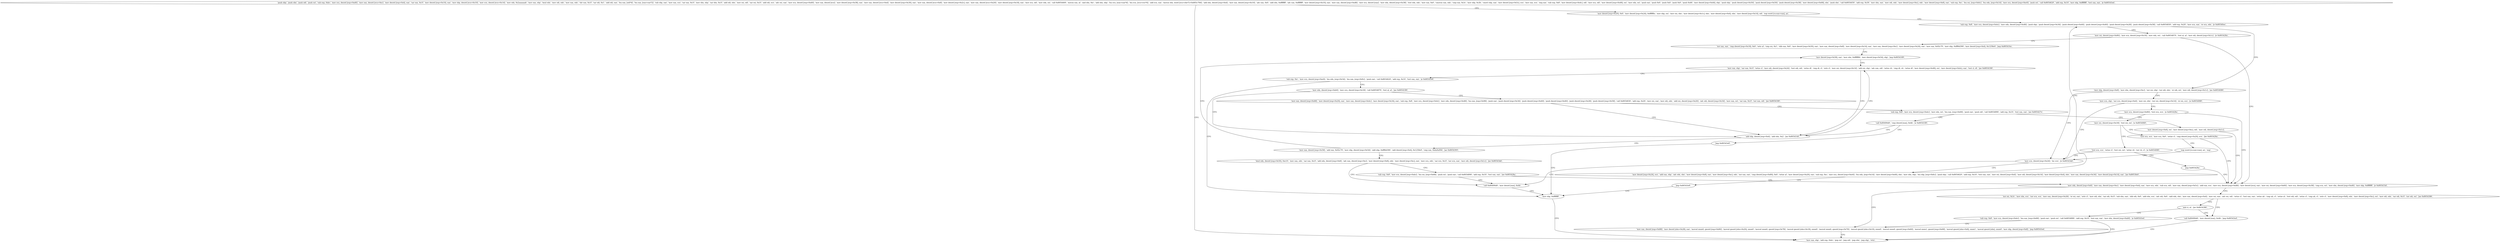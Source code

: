 digraph "func" {
"134561392" [label = "'push ebp', 'push ebx', 'push edi', 'push esi', 'sub esp, 0xbc', 'mov ecx, dword [esp+0xd0]', 'mov eax, dword [ecx+0xc]', 'mov dword [esp+0x4], eax', 'sar eax, 0x1f', 'mov dword [esp+0x10], eax', 'mov ebp, dword [ecx+0x10]', 'mov ecx, dword [ecx+0x14]', 'mov edx, 0x2aaaaaab', 'mov eax, ebp', 'imul edx', 'mov edi, edx', 'mov eax, edx', 'shr eax, 0x1f', 'sar edi, 0x1', 'add edi, eax', 'lea eax, [edi*4]', 'lea eax, [eax+eax*2]', 'sub ebp, eax', 'mov eax, ecx', 'sar eax, 0x1f', 'mov ebx, ebp', 'sar ebx, 0x1f', 'add edi, ebx', 'mov esi, edi', 'sar esi, 0x1f', 'add edi, ecx', 'adc esi, eax', 'mov ecx, dword [esp+0xd0]', 'mov eax, dword [ecx]', 'mov dword [esp+0x38], eax', 'mov eax, dword [ecx+0x4]', 'mov dword [esp+0x30], eax', 'mov eax, dword [ecx+0x8]', 'mov dword [esp+0x2c], eax', 'mov eax, dword [ecx+0x20]', 'mov dword [esp+0x18], eax', 'mov ecx, edi', 'mov edx, esi', 'call 0x8054400', 'movzx eax, al', 'and ebx, 0xc', 'add ebx, ebp', 'lea ecx, [eax+eax*4]', 'lea ecx, [ecx+ecx*4]', 'add ecx, eax', 'movzx ebx, word [ecx+ebx*2+0x805c706]', 'add ebx, dword [esp+0x4]', 'mov eax, dword [esp+0x10]', 'adc eax, 0x0', 'add ebx, 0xffffffff', 'adc eax, 0xffffffff', 'mov dword [esp+0x10], eax', 'mov eax, dword [esp+0xd8]', 'mov ecx, dword [eax]', 'mov edx, dword [esp+0x38]', 'test edx, edx', 'mov eax, 0x0', 'cmovns eax, edx', 'cmp eax, 0x3c', 'mov ebp, 0x3b', 'cmovl ebp, eax', 'mov dword [esp+0x5c], ecx', 'mov eax, ecx', 'neg eax', 'sub esp, 0x8', 'mov dword [esp+0x4c], edi', 'mov ecx, edi', 'mov dword [esp+0x48], esi', 'mov edx, esi', 'push eax', 'push 0x0', 'push 0x0', 'push 0x0', 'push 0x46', 'mov dword [esp+0x44], ebp', 'push ebp', 'push dword [esp+0x50]', 'push dword [esp+0x50]', 'push dword [esp+0x38]', 'mov dword [esp+0x68], ebx', 'push ebx', 'call 0x8054450', 'add esp, 0x30', 'mov ebx, eax', 'mov edi, edx', 'mov dword [esp+0xc], edx', 'mov dword [esp+0x8], eax', 'sub esp, 0xc', 'lea esi, [esp+0x6c]', 'lea edx, [esp+0x14]', 'mov ecx, dword [esp+0xe0]', 'push esi', 'call 0x8054620', 'add esp, 0x10', 'mov ebp, 0xffffffff', 'test eax, eax', 'je 0x80543ed', " ]
"134562797" [label = "'mov eax, ebp', 'add esp, 0xbc', 'pop esi', 'pop edi', 'pop ebx', 'pop ebp', 'retn', " ]
"134561718" [label = "'mov dword [esp+0x20], 0x0', 'mov dword [esp+0x24], 0xfffffffa', 'mov ebp, esi', 'mov esi, ebx', 'mov dword [esp+0x1c], ebx', 'mov dword [esp+0x4], ebx', 'mov dword [esp+0x14], edi', 'nop word [cs:eax+eax], ax', " ]
"134561760" [label = "'sub esp, 0x8', 'mov ecx, dword [esp+0x4c]', 'mov edx, dword [esp+0x48]', 'push ebp', 'push dword [esp+0x34]', 'push dword [esp+0x40]', 'push dword [esp+0x40]', 'push dword [esp+0x28]', 'push dword [esp+0x58]', 'call 0x8054830', 'add esp, 0x20', 'mov ecx, eax', 'or ecx, edx', 'je 0x80540ee', " ]
"134562030" [label = "'mov esi, dword [esp+0x80]', 'mov ecx, dword [esp+0x18]', 'mov edx, esi', 'call 0x8054870', 'test al, al', 'mov edi, dword [esp+0x1c]', 'je 0x805428a', " ]
"134562442" [label = "'mov edx, dword [esp+0x8]', 'mov eax, dword [esp+0xc]', 'mov dword [esp+0x4], eax', 'mov ecx, edx', 'sub ecx, edi', 'mov eax, dword [esp+0x5c]', 'add eax, ecx', 'mov ecx, dword [esp+0xd8]', 'mov dword [ecx], eax', 'mov esi, dword [esp+0x60]', 'mov ecx, dword [esp+0x38]', 'cmp ecx, esi', 'mov ebx, dword [esp+0xd0]', 'mov ebp, 0xffffffff', 'je 0x805433d', " ]
"134562060" [label = "'xor eax, eax', 'cmp dword [esp+0x18], 0x0', 'sete al', 'cmp esi, 0x1', 'sbb eax, 0x0', 'mov dword [esp+0x50], eax', 'mov eax, dword [esp+0x8]', 'mov dword [esp+0x14], eax', 'mov eax, dword [esp+0xc]', 'mov dword [esp+0x24], eax', 'mov eax, 0x92c70', 'mov ebp, 0xfff6d390', 'mov dword [esp+0x4], 0x1258e0', 'jmp 0x805416a', " ]
"134561810" [label = "'mov ebp, dword [esp+0x8]', 'mov ebx, dword [esp+0xc]', 'xor esi, ebp', 'xor edi, ebx', 'or edi, esi', 'mov edi, dword [esp+0x1c]', 'jne 0x8054080', " ]
"134561920" [label = "'mov ecx, dword [esp+0x24]', 'inc ecx', 'je 0x80543dd', " ]
"134561830" [label = "'mov ecx, ebp', 'xor ecx, dword [esp+0x4]', 'mov esi, ebx', 'xor esi, dword [esp+0x14]', 'or esi, ecx', 'je 0x8054080', " ]
"134562621" [label = "'mov eax, dword [esp+0x88]', 'mov dword [ebx+0x28], eax', 'movsd xmm0, qword [esp+0x80]', 'movsd qword [ebx+0x20], xmm0', 'movsd xmm0, qword [esp+0x78]', 'movsd qword [ebx+0x18], xmm0', 'movsd xmm0, qword [esp+0x70]', 'movsd qword [ebx+0x10], xmm0', 'movsd xmm0, qword [esp+0x60]', 'movsd xmm1, qword [esp+0x68]', 'movsd qword [ebx+0x8], xmm1', 'movsd qword [ebx], xmm0', 'mov ebp, dword [esp+0x8]', 'jmp 0x80543ed', " ]
"134562497" [label = "'xor esi, 0x3c', 'mov ebx, ecx', 'xor ecx, ecx', 'mov eax, dword [esp+0x28]', 'or esi, eax', 'sete cl', 'mov edi, ebx', 'sar edi, 0x1f', 'sub ebx, eax', 'sbb edi, 0x0', 'add ebx, ecx', 'adc edi, 0x0', 'add edx, ebx', 'mov eax, dword [esp+0x4]', 'mov esi, eax', 'adc esi, edi', 'setns cl', 'test eax, eax', 'setns ah', 'cmp ah, cl', 'setne al', 'test edi, edi', 'setns cl', 'cmp ah, cl', 'sete cl', 'mov dword [esp+0x8], edx', 'mov dword [esp+0xc], esi', 'mov edi, edx', 'sar edi, 0x1f', 'xor edi, esi', 'jne 0x8054386', " ]
"134562154" [label = "'mov dword [esp+0x58], eax', 'mov ebx, 0xfffffffd', 'mov dword [esp+0x54], ebp', 'jmp 0x8054189', " ]
"134562781" [label = "'call 0x80490d0', 'mov dword [eax], 0x4b', " ]
"134561931" [label = "'mov dword [esp+0x24], ecx', 'add eax, ebp', 'adc edx, ebx', 'mov dword [esp+0x8], eax', 'mov dword [esp+0xc], edx', 'xor eax, eax', 'cmp dword [esp+0x80], 0x0', 'setne al', 'mov dword [esp+0x20], eax', 'sub esp, 0xc', 'mov ecx, dword [esp+0xe0]', 'lea edx, [esp+0x14]', 'mov dword [esp+0x40], ebx', 'mov ebx, ebp', 'lea ebp, [esp+0x6c]', 'push ebp', 'call 0x8054620', 'add esp, 0x10', 'test eax, eax', 'mov esi, dword [esp+0x4]', 'mov edi, dword [esp+0x14]', 'mov dword [esp+0x4], ebx', 'mov eax, dword [esp+0x34]', 'mov dword [esp+0x14], eax', 'jne 0x8053fe0', " ]
"134561846" [label = "'mov ecx, dword [esp+0x80]', 'test ecx, ecx', 'js 0x805428a', " ]
"134562694" [label = "'call 0x80490d0', 'mov dword [eax], 0x4b', 'jmp 0x80543ed', " ]
"134562578" [label = "'and cl, al', 'jne 0x8054386', " ]
"134562185" [label = "'mov eax, ebp', 'sar eax, 0x1f', 'setns cl', 'mov edi, dword [esp+0x24]', 'test edi, edi', 'setns dl', 'cmp dl, cl', 'sete cl', 'mov esi, dword [esp+0x14]', 'add esi, ebp', 'adc eax, edi', 'setns ch', 'cmp dl, ch', 'setne dl', 'mov dword [esp+0x48], esi', 'mov dword [esp+0x4c], eax', 'test cl, dl', 'jne 0x8054180', " ]
"134562792" [label = "'mov ebp, 0xffffffff', " ]
"134562025" [label = "'jmp 0x80543e8', " ]
"134561861" [label = "'mov esi, dword [esp+0x18]', 'test esi, esi', 'js 0x8054060', " ]
"134562582" [label = "'sub esp, 0x8', 'mov ecx, dword [esp+0xdc]', 'lea eax, [esp+0x68]', 'push eax', 'push esi', 'call 0x8054890', 'add esp, 0x10', 'test eax, eax', 'mov ebx, dword [esp+0xd0]', 'je 0x80543ed', " ]
"134562176" [label = "'add ebp, dword [esp+0x4]', 'add ebx, 0x2', 'jns 0x8054144', " ]
"134562235" [label = "'sub esp, 0xc', 'mov ecx, dword [esp+0xe0]', 'lea edx, [esp+0x54]', 'lea eax, [esp+0x9c]', 'push eax', 'call 0x8054620', 'add esp, 0x10', 'test eax, eax', 'je 0x80543e8', " ]
"134561888" [label = "'test ecx, ecx', 'mov ecx, 0x0', 'setne cl', 'cmp dword [esp+0x20], ecx', 'jbe 0x805428a', " ]
"134561869" [label = "'test ecx, ecx', 'setne cl', 'test esi, esi', 'setne ch', 'xor ch, cl', 'je 0x8054080', " ]
"134562116" [label = "'mov eax, dword [esp+0x58]', 'add eax, 0x92c70', 'mov ebp, dword [esp+0x54]', 'add ebp, 0xfff6d390', 'add dword [esp+0x4], 0x1258e0', 'cmp eax, 0xda9a994', 'jae 0x8054393', " ]
"134562273" [label = "'mov edx, dword [esp+0xb0]', 'mov ecx, dword [esp+0x18]', 'call 0x8054870', 'test al, al', 'jne 0x8054180', " ]
"134561908" [label = "'nop word [cs:eax+eax], ax', 'nop', " ]
"134561883" [label = "'jmp 0x805428a', " ]
"134562707" [label = "'imul edx, dword [esp+0x50], 0xe10', 'mov eax, edx', 'sar eax, 0x1f', 'add edx, dword [esp+0x8]', 'adc eax, dword [esp+0xc]', 'mov dword [esp+0x8], edx', 'mov dword [esp+0xc], eax', 'mov ecx, edx', 'sar ecx, 0x1f', 'xor ecx, eax', 'mov edi, dword [esp+0x1c]', 'jne 0x80543dd', " ]
"134562293" [label = "'mov eax, dword [esp+0x48]', 'mov dword [esp+0x20], eax', 'mov eax, dword [esp+0x4c]', 'mov dword [esp+0x34], eax', 'sub esp, 0x8', 'mov ecx, dword [esp+0x4c]', 'mov edx, dword [esp+0x48]', 'lea eax, [esp+0x98]', 'push eax', 'push dword [esp+0x34]', 'push dword [esp+0x40]', 'push dword [esp+0x40]', 'push dword [esp+0x28]', 'push dword [esp+0x58]', 'call 0x8054830', 'add esp, 0x20', 'mov esi, eax', 'mov edi, edx', 'add esi, dword [esp+0x20]', 'adc edi, dword [esp+0x34]', 'mov eax, esi', 'sar eax, 0x1f', 'xor eax, edi', 'jne 0x8054180', " ]
"134562749" [label = "'sub esp, 0x8', 'mov ecx, dword [esp+0xdc]', 'lea esi, [esp+0x68]', 'push esi', 'push eax', 'call 0x8054890', 'add esp, 0x10', 'test eax, eax', 'jne 0x805428a', " ]
"134562381" [label = "'sub esp, 0x8', 'mov ecx, dword [esp+0xdc]', 'mov edx, esi', 'lea eax, [esp+0x68]', 'push eax', 'push edi', 'call 0x8054890', 'add esp, 0x10', 'test eax, eax', 'jne 0x805427e', " ]
"134562430" [label = "'mov dword [esp+0x8], esi', 'mov dword [esp+0xc], edi', 'mov edi, dword [esp+0x1c]', " ]
"134562411" [label = "'call 0x80490d0', 'cmp dword [eax], 0x4b', 'je 0x8054180', " ]
"134562425" [label = "'jmp 0x80543e8', " ]
"134561392" -> "134562797" [ label = "CFG" ]
"134561392" -> "134561718" [ label = "CFG" ]
"134561718" -> "134561760" [ label = "CFG" ]
"134561760" -> "134562030" [ label = "CFG" ]
"134561760" -> "134561810" [ label = "CFG" ]
"134562030" -> "134562442" [ label = "CFG" ]
"134562030" -> "134562060" [ label = "CFG" ]
"134562442" -> "134562621" [ label = "CFG" ]
"134562442" -> "134562497" [ label = "CFG" ]
"134562060" -> "134562154" [ label = "CFG" ]
"134561810" -> "134561920" [ label = "CFG" ]
"134561810" -> "134561830" [ label = "CFG" ]
"134561920" -> "134562781" [ label = "CFG" ]
"134561920" -> "134561931" [ label = "CFG" ]
"134561830" -> "134561920" [ label = "CFG" ]
"134561830" -> "134561846" [ label = "CFG" ]
"134562621" -> "134562797" [ label = "CFG" ]
"134562497" -> "134562694" [ label = "CFG" ]
"134562497" -> "134562578" [ label = "CFG" ]
"134562154" -> "134562185" [ label = "CFG" ]
"134562781" -> "134562792" [ label = "CFG" ]
"134561931" -> "134561760" [ label = "CFG" ]
"134561931" -> "134562025" [ label = "CFG" ]
"134561846" -> "134562442" [ label = "CFG" ]
"134561846" -> "134561861" [ label = "CFG" ]
"134562694" -> "134562797" [ label = "CFG" ]
"134562578" -> "134562694" [ label = "CFG" ]
"134562578" -> "134562582" [ label = "CFG" ]
"134562185" -> "134562176" [ label = "CFG" ]
"134562185" -> "134562235" [ label = "CFG" ]
"134562792" -> "134562797" [ label = "CFG" ]
"134562025" -> "134562792" [ label = "CFG" ]
"134561861" -> "134561888" [ label = "CFG" ]
"134561861" -> "134561869" [ label = "CFG" ]
"134562582" -> "134562797" [ label = "CFG" ]
"134562582" -> "134562621" [ label = "CFG" ]
"134562176" -> "134562116" [ label = "CFG" ]
"134562176" -> "134562185" [ label = "CFG" ]
"134562235" -> "134562792" [ label = "CFG" ]
"134562235" -> "134562273" [ label = "CFG" ]
"134561888" -> "134562442" [ label = "CFG" ]
"134561888" -> "134561908" [ label = "CFG" ]
"134561869" -> "134561920" [ label = "CFG" ]
"134561869" -> "134561883" [ label = "CFG" ]
"134562116" -> "134562707" [ label = "CFG" ]
"134562116" -> "134562154" [ label = "CFG" ]
"134562273" -> "134562176" [ label = "CFG" ]
"134562273" -> "134562293" [ label = "CFG" ]
"134561908" -> "134561920" [ label = "CFG" ]
"134561883" -> "134562442" [ label = "CFG" ]
"134562707" -> "134562781" [ label = "CFG" ]
"134562707" -> "134562749" [ label = "CFG" ]
"134562293" -> "134562176" [ label = "CFG" ]
"134562293" -> "134562381" [ label = "CFG" ]
"134562749" -> "134562442" [ label = "CFG" ]
"134562749" -> "134562781" [ label = "CFG" ]
"134562381" -> "134562430" [ label = "CFG" ]
"134562381" -> "134562411" [ label = "CFG" ]
"134562430" -> "134562442" [ label = "CFG" ]
"134562411" -> "134562176" [ label = "CFG" ]
"134562411" -> "134562425" [ label = "CFG" ]
"134562425" -> "134562792" [ label = "CFG" ]
}
